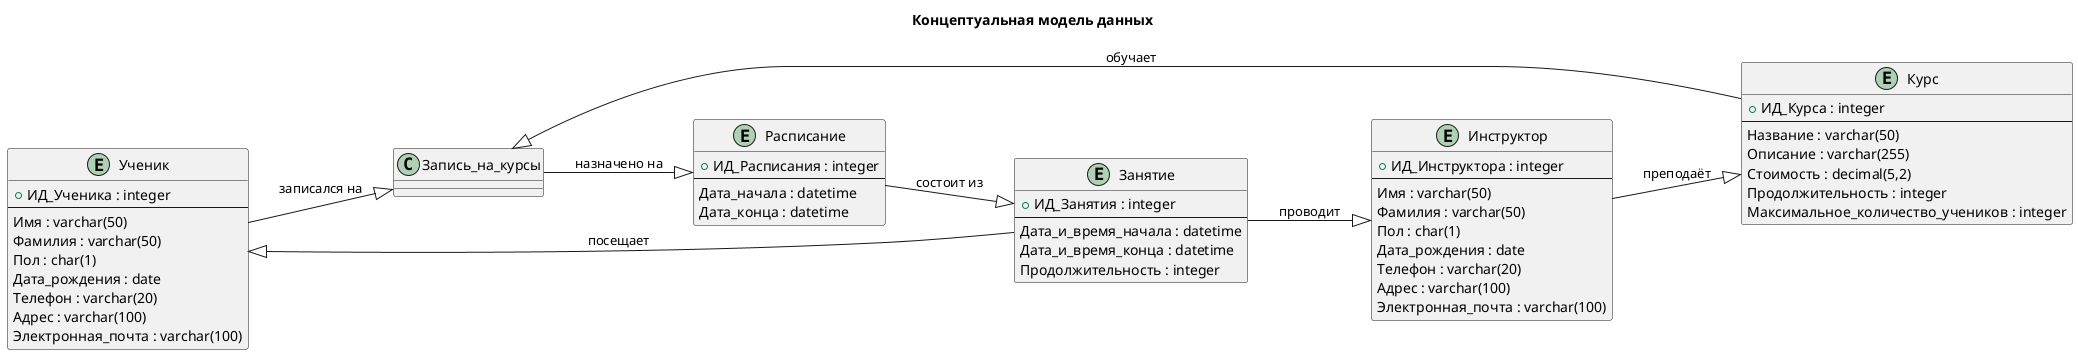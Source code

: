 @startuml "Conceptual data model"

title
Концептуальная модель данных
end title

left to right direction


entity Ученик {
   +ИД_Ученика : integer
   --
   Имя : varchar(50)
   Фамилия : varchar(50)
   Пол : char(1)
   Дата_рождения : date
   Телефон : varchar(20)
   Адрес : varchar(100)
   Электронная_почта : varchar(100)
}

entity Курс {
   +ИД_Курса : integer
   --
   Название : varchar(50)
   Описание : varchar(255)
   Стоимость : decimal(5,2)
   Продолжительность : integer
   Максимальное_количество_учеников : integer
}

entity Инструктор {
   +ИД_Инструктора : integer
   --
   Имя : varchar(50)
   Фамилия : varchar(50)
   Пол : char(1)
   Дата_рождения : date
   Телефон : varchar(20)
   Адрес : varchar(100)
   Электронная_почта : varchar(100)
}

entity Расписание {
   +ИД_Расписания : integer
   --
   Дата_начала : datetime
   Дата_конца : datetime
}

entity Занятие {
   +ИД_Занятия : integer
   --
   Дата_и_время_начала : datetime
   Дата_и_время_конца : datetime
   Продолжительность : integer
}

Ученик --|> Запись_на_курсы : записался на
Курс --|> Запись_на_курсы : обучает
Запись_на_курсы --|> Расписание : назначено на
Расписание --|> Занятие : состоит из
Занятие --|> Инструктор : проводит
Занятие --|> Ученик : посещает
Инструктор --|> Курс : преподаёт
@enduml

